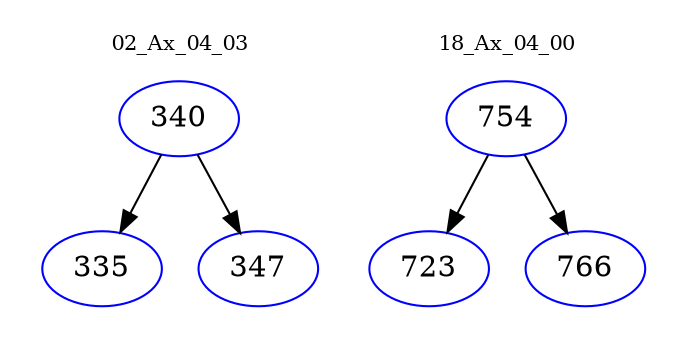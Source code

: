 digraph{
subgraph cluster_0 {
color = white
label = "02_Ax_04_03";
fontsize=10;
T0_340 [label="340", color="blue"]
T0_340 -> T0_335 [color="black"]
T0_335 [label="335", color="blue"]
T0_340 -> T0_347 [color="black"]
T0_347 [label="347", color="blue"]
}
subgraph cluster_1 {
color = white
label = "18_Ax_04_00";
fontsize=10;
T1_754 [label="754", color="blue"]
T1_754 -> T1_723 [color="black"]
T1_723 [label="723", color="blue"]
T1_754 -> T1_766 [color="black"]
T1_766 [label="766", color="blue"]
}
}
